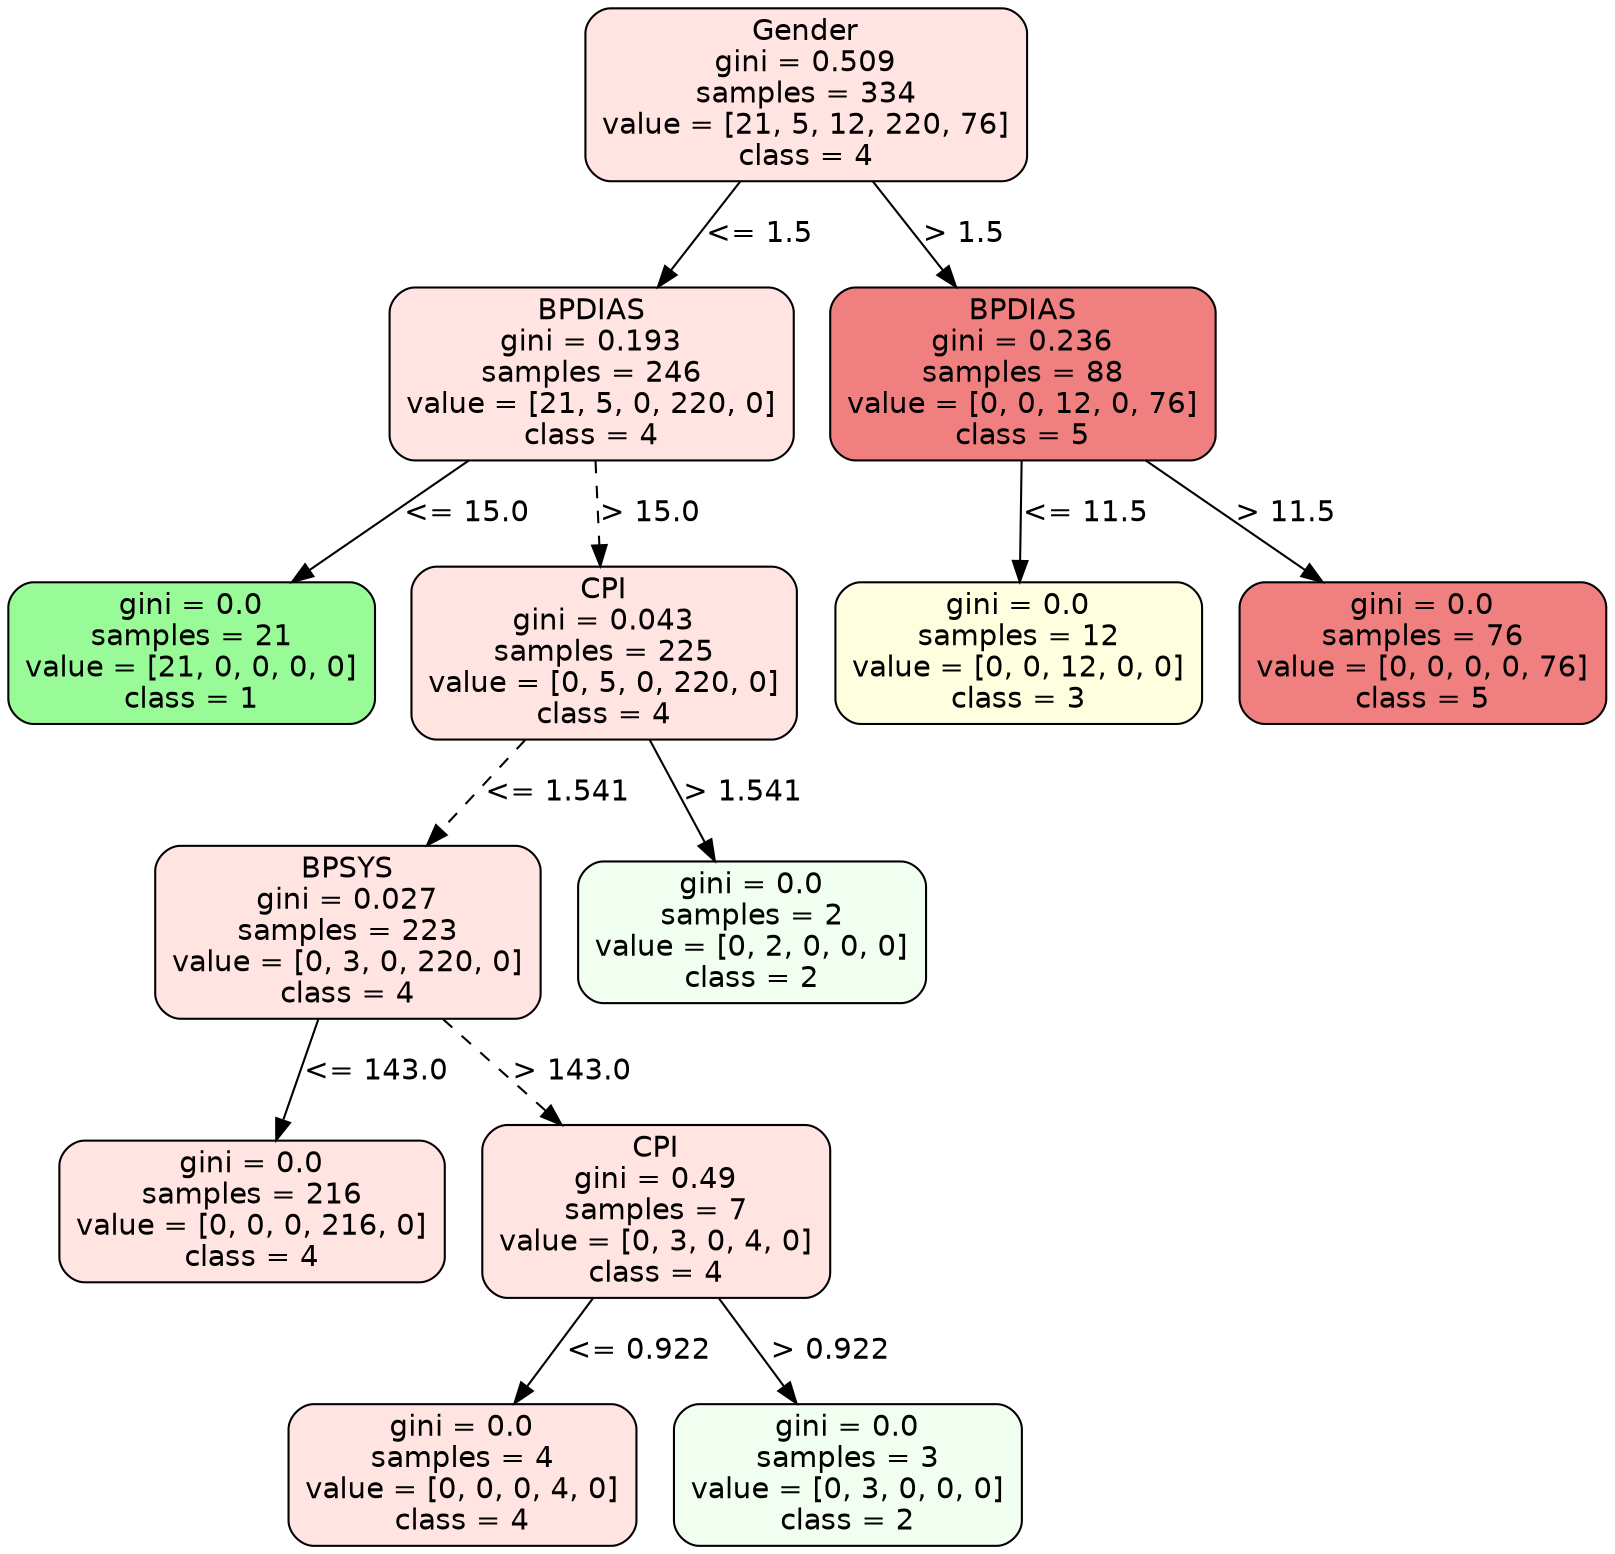 strict digraph Tree {
	graph [bb="0,0,651,738"];
	node [color=black,
		fontname=helvetica,
		label="\N",
		shape=box,
		style="filled, rounded"
	];
	edge [fontname=helvetica];
	0	[fillcolor=mistyrose,
		height=1.1528,
		label="Gender\ngini = 0.509\nsamples = 334\nvalue = [21, 5, 12, 220, 76]\nclass = 4",
		pos="325.5,696.5",
		width=2.4583];
	1	[fillcolor=mistyrose,
		height=1.1528,
		label="BPDIAS\ngini = 0.193\nsamples = 246\nvalue = [21, 5, 0, 220, 0]\nclass = 4",
		pos="237.5,562.5",
		width=2.25];
	0 -> 1	[label="<= 1.5",
		labelangle=45,
		labeldistance=2.5,
		lp="304.5,629.5",
		op="<=",
		param=1.5,
		pos="e,264.68,604.27 298.38,654.82 289.51,641.52 279.57,626.6 270.33,612.74",
		style=solid];
	10	[fillcolor=lightcoral,
		height=1.1528,
		label="BPDIAS\ngini = 0.236\nsamples = 88\nvalue = [0, 0, 12, 0, 76]\nclass = 5",
		pos="414.5,562.5",
		width=2.1528];
	0 -> 10	[label="> 1.5",
		labelangle=-45,
		labeldistance=2.5,
		lp="389,629.5",
		op=">",
		param=1.5,
		pos="e,387.01,604.27 352.93,654.82 361.9,641.52 371.95,626.6 381.3,612.74",
		style=solid];
	2	[fillcolor=palegreen,
		height=0.94444,
		label="gini = 0.0\nsamples = 21\nvalue = [21, 0, 0, 0, 0]\nclass = 1",
		pos="73.5,428.5",
		width=2.0417];
	1 -> 2	[label="<= 15.0",
		lp="184,495.5",
		op="<=",
		param=15.0,
		pos="e,114.54,462.53 186.96,520.82 166.43,504.3 142.81,485.29 122.46,468.9",
		style=solid];
	3	[fillcolor=mistyrose,
		height=1.1528,
		label="CPI\ngini = 0.043\nsamples = 225\nvalue = [0, 5, 0, 220, 0]\nclass = 4",
		pos="242.5,428.5",
		width=2.1528];
	1 -> 3	[label="> 15.0",
		lp="260,495.5",
		op=">",
		param=15.0,
		pos="e,240.96,470.27 239.04,520.82 239.53,508.02 240.07,493.73 240.58,480.32",
		style=dashed];
	4	[fillcolor=mistyrose,
		height=1.1528,
		label="BPSYS\ngini = 0.027\nsamples = 223\nvalue = [0, 3, 0, 220, 0]\nclass = 4",
		pos="137.5,294.5",
		width=2.1528];
	3 -> 4	[label="<= 1.541",
		lp="221,361.5",
		op="<=",
		param=1.541,
		pos="e,169.93,336.27 210.14,386.82 199.46,373.39 187.47,358.32 176.36,344.35",
		style=dashed];
	9	[fillcolor=honeydew,
		height=0.94444,
		label="gini = 0.0\nsamples = 2\nvalue = [0, 2, 0, 0, 0]\nclass = 2",
		pos="303.5,294.5",
		width=1.9444];
	3 -> 9	[label="> 1.541",
		lp="298.5,361.5",
		op=">",
		param=1.541,
		pos="e,288.14,328.74 261.3,386.82 268.43,371.39 276.57,353.78 283.78,338.17",
		style=solid];
	5	[fillcolor=mistyrose,
		height=0.94444,
		label="gini = 0.0\nsamples = 216\nvalue = [0, 0, 0, 216, 0]\nclass = 4",
		pos="98.5,160.5",
		width=2.1528];
	4 -> 5	[label="<= 143.0",
		lp="147,227.5",
		op="<=",
		param=143.0,
		pos="e,108.32,194.74 125.48,252.82 120.96,237.53 115.82,220.11 111.24,204.61",
		style=solid];
	6	[fillcolor=mistyrose,
		height=1.1528,
		label="CPI\ngini = 0.49\nsamples = 7\nvalue = [0, 3, 0, 4, 0]\nclass = 4",
		pos="264.5,160.5",
		width=1.9444];
	4 -> 6	[label="> 143.0",
		lp="228.5,227.5",
		op=">",
		param=143.0,
		pos="e,225.27,202.27 176.64,252.82 189.8,239.14 204.6,223.76 218.25,209.57",
		style=dashed];
	7	[fillcolor=mistyrose,
		height=0.94444,
		label="gini = 0.0\nsamples = 4\nvalue = [0, 0, 0, 4, 0]\nclass = 4",
		pos="185.5,34",
		width=1.9444];
	6 -> 7	[label="<= 0.922",
		lp="255,93.5",
		op="<=",
		param=0.922,
		pos="e,206.68,68.379 238.63,118.73 230.14,105.35 220.69,90.465 212.15,76.995",
		style=solid];
	8	[fillcolor=honeydew,
		height=0.94444,
		label="gini = 0.0\nsamples = 3\nvalue = [0, 3, 0, 0, 0]\nclass = 2",
		pos="343.5,34",
		width=1.9444];
	6 -> 8	[label="> 0.922",
		lp="334.5,93.5",
		op=">",
		param=0.922,
		pos="e,322.32,68.379 290.37,118.73 298.86,105.35 308.31,90.465 316.85,76.995",
		style=solid];
	11	[fillcolor=lightyellow,
		height=0.94444,
		label="gini = 0.0\nsamples = 12\nvalue = [0, 0, 12, 0, 0]\nclass = 3",
		pos="412.5,428.5",
		width=2.0417];
	10 -> 11	[label="<= 11.5",
		lp="438,495.5",
		op="<=",
		param=11.5,
		pos="e,413,462.74 413.88,520.82 413.65,505.68 413.39,488.44 413.16,473.05",
		style=solid];
	12	[fillcolor=lightcoral,
		height=0.94444,
		label="gini = 0.0\nsamples = 76\nvalue = [0, 0, 0, 0, 76]\nclass = 5",
		pos="577.5,428.5",
		width=2.0417];
	10 -> 12	[label="> 11.5",
		lp="521,495.5",
		op=">",
		param=11.5,
		pos="e,536.71,462.53 464.74,520.82 485.13,504.3 508.61,485.29 528.84,468.9",
		style=solid];
}
